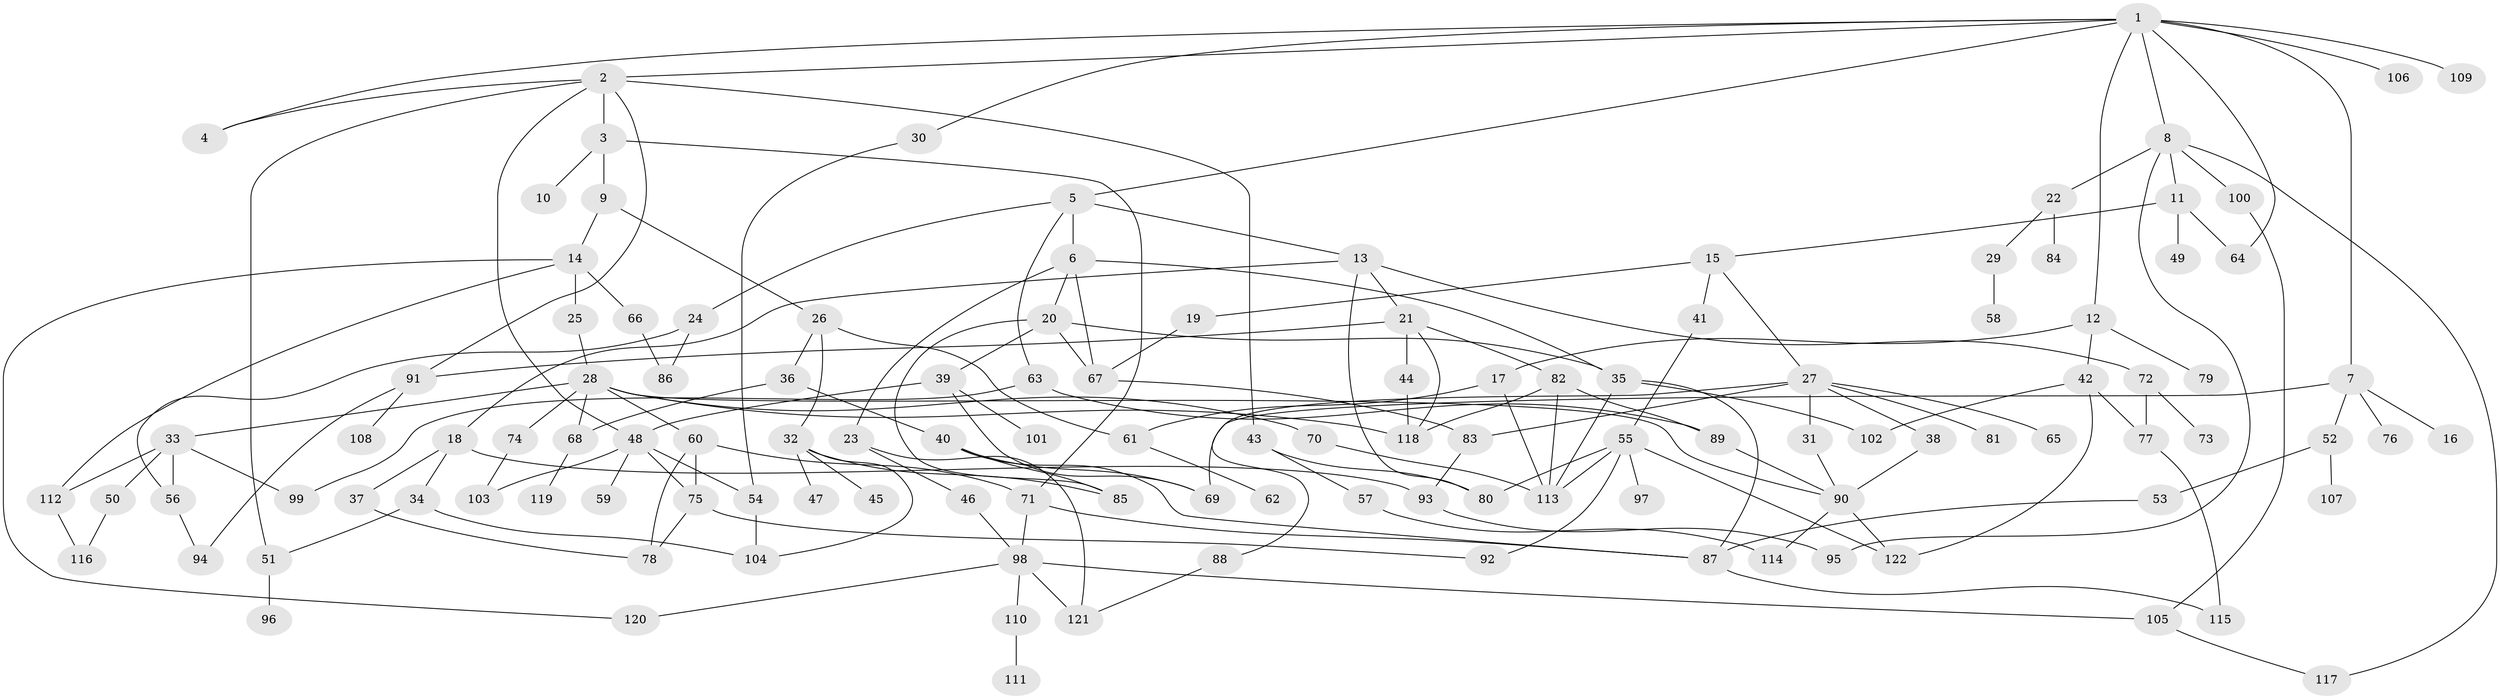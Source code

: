 // Generated by graph-tools (version 1.1) at 2025/13/03/09/25 04:13:36]
// undirected, 122 vertices, 181 edges
graph export_dot {
graph [start="1"]
  node [color=gray90,style=filled];
  1;
  2;
  3;
  4;
  5;
  6;
  7;
  8;
  9;
  10;
  11;
  12;
  13;
  14;
  15;
  16;
  17;
  18;
  19;
  20;
  21;
  22;
  23;
  24;
  25;
  26;
  27;
  28;
  29;
  30;
  31;
  32;
  33;
  34;
  35;
  36;
  37;
  38;
  39;
  40;
  41;
  42;
  43;
  44;
  45;
  46;
  47;
  48;
  49;
  50;
  51;
  52;
  53;
  54;
  55;
  56;
  57;
  58;
  59;
  60;
  61;
  62;
  63;
  64;
  65;
  66;
  67;
  68;
  69;
  70;
  71;
  72;
  73;
  74;
  75;
  76;
  77;
  78;
  79;
  80;
  81;
  82;
  83;
  84;
  85;
  86;
  87;
  88;
  89;
  90;
  91;
  92;
  93;
  94;
  95;
  96;
  97;
  98;
  99;
  100;
  101;
  102;
  103;
  104;
  105;
  106;
  107;
  108;
  109;
  110;
  111;
  112;
  113;
  114;
  115;
  116;
  117;
  118;
  119;
  120;
  121;
  122;
  1 -- 2;
  1 -- 4;
  1 -- 5;
  1 -- 7;
  1 -- 8;
  1 -- 12;
  1 -- 30;
  1 -- 106;
  1 -- 109;
  1 -- 64;
  2 -- 3;
  2 -- 43;
  2 -- 48;
  2 -- 91;
  2 -- 51;
  2 -- 4;
  3 -- 9;
  3 -- 10;
  3 -- 71;
  5 -- 6;
  5 -- 13;
  5 -- 24;
  5 -- 63;
  6 -- 20;
  6 -- 23;
  6 -- 35;
  6 -- 67;
  7 -- 16;
  7 -- 52;
  7 -- 76;
  7 -- 69;
  8 -- 11;
  8 -- 22;
  8 -- 100;
  8 -- 117;
  8 -- 95;
  9 -- 14;
  9 -- 26;
  11 -- 15;
  11 -- 49;
  11 -- 64;
  12 -- 17;
  12 -- 42;
  12 -- 79;
  13 -- 18;
  13 -- 21;
  13 -- 72;
  13 -- 80;
  14 -- 25;
  14 -- 66;
  14 -- 112;
  14 -- 120;
  15 -- 19;
  15 -- 27;
  15 -- 41;
  17 -- 61;
  17 -- 113;
  18 -- 34;
  18 -- 37;
  18 -- 93;
  19 -- 67;
  20 -- 39;
  20 -- 85;
  20 -- 35;
  20 -- 67;
  21 -- 44;
  21 -- 82;
  21 -- 91;
  21 -- 118;
  22 -- 29;
  22 -- 84;
  23 -- 46;
  23 -- 121;
  24 -- 56;
  24 -- 86;
  25 -- 28;
  26 -- 32;
  26 -- 36;
  26 -- 61;
  27 -- 31;
  27 -- 38;
  27 -- 65;
  27 -- 81;
  27 -- 83;
  27 -- 88;
  28 -- 33;
  28 -- 60;
  28 -- 70;
  28 -- 74;
  28 -- 118;
  28 -- 90;
  28 -- 68;
  29 -- 58;
  30 -- 54;
  31 -- 90;
  32 -- 45;
  32 -- 47;
  32 -- 85;
  32 -- 104;
  33 -- 50;
  33 -- 99;
  33 -- 56;
  33 -- 112;
  34 -- 51;
  34 -- 104;
  35 -- 102;
  35 -- 113;
  35 -- 87;
  36 -- 40;
  36 -- 68;
  37 -- 78;
  38 -- 90;
  39 -- 101;
  39 -- 48;
  39 -- 69;
  40 -- 69;
  40 -- 85;
  40 -- 87;
  41 -- 55;
  42 -- 102;
  42 -- 122;
  42 -- 77;
  43 -- 57;
  43 -- 80;
  44 -- 118;
  46 -- 98;
  48 -- 54;
  48 -- 59;
  48 -- 75;
  48 -- 103;
  50 -- 116;
  51 -- 96;
  52 -- 53;
  52 -- 107;
  53 -- 87;
  54 -- 104;
  55 -- 92;
  55 -- 97;
  55 -- 122;
  55 -- 113;
  55 -- 80;
  56 -- 94;
  57 -- 114;
  60 -- 71;
  60 -- 78;
  60 -- 75;
  61 -- 62;
  63 -- 89;
  63 -- 99;
  66 -- 86;
  67 -- 83;
  68 -- 119;
  70 -- 113;
  71 -- 98;
  71 -- 87;
  72 -- 73;
  72 -- 77;
  74 -- 103;
  75 -- 78;
  75 -- 92;
  77 -- 115;
  82 -- 89;
  82 -- 118;
  82 -- 113;
  83 -- 93;
  87 -- 115;
  88 -- 121;
  89 -- 90;
  90 -- 114;
  90 -- 122;
  91 -- 94;
  91 -- 108;
  93 -- 95;
  98 -- 105;
  98 -- 110;
  98 -- 121;
  98 -- 120;
  100 -- 105;
  105 -- 117;
  110 -- 111;
  112 -- 116;
}
